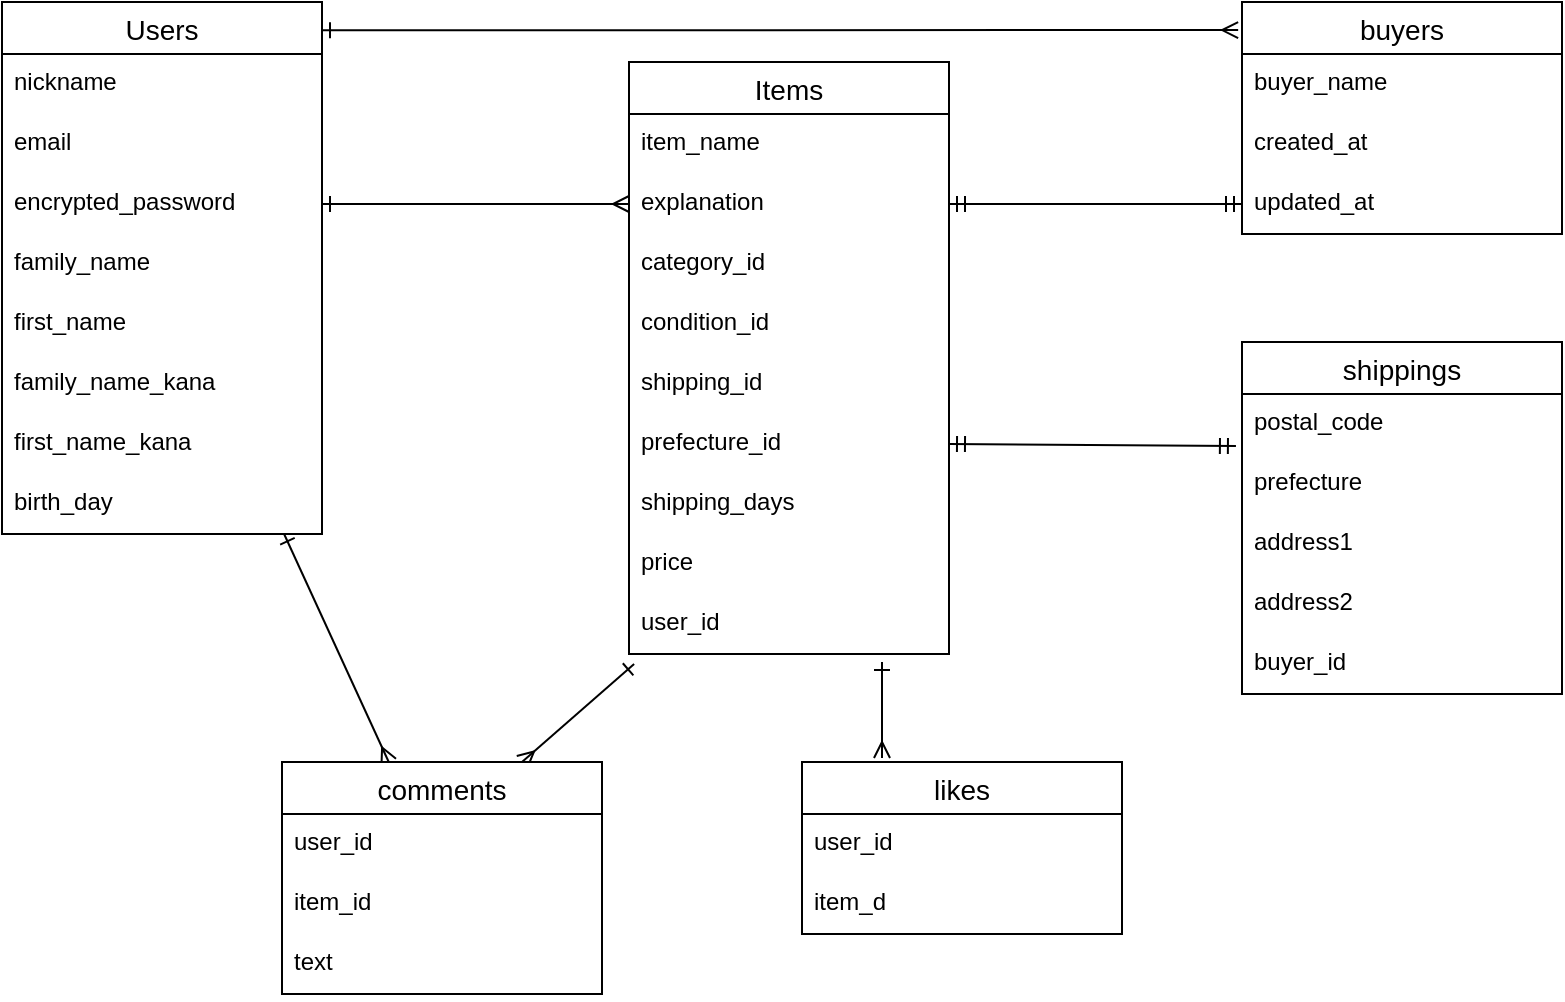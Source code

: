 <mxfile>
    <diagram id="jhZsYmTOxp8CkWicM69A" name="ページ1">
        <mxGraphModel dx="973" dy="675" grid="1" gridSize="10" guides="1" tooltips="1" connect="1" arrows="1" fold="1" page="1" pageScale="1" pageWidth="827" pageHeight="1169" math="0" shadow="0">
            <root>
                <mxCell id="0"/>
                <mxCell id="1" parent="0"/>
                <mxCell id="j4iJrOFFMbPtkqWevdZg-61" style="edgeStyle=none;html=1;startArrow=ERone;startFill=0;endArrow=ERmany;endFill=0;" edge="1" parent="1" source="j4iJrOFFMbPtkqWevdZg-1" target="j4iJrOFFMbPtkqWevdZg-38">
                    <mxGeometry relative="1" as="geometry"/>
                </mxCell>
                <mxCell id="j4iJrOFFMbPtkqWevdZg-73" style="edgeStyle=none;html=1;startArrow=ERone;startFill=0;endArrow=ERmany;endFill=0;exitX=1;exitY=0.053;exitDx=0;exitDy=0;exitPerimeter=0;entryX=-0.012;entryY=0.121;entryDx=0;entryDy=0;entryPerimeter=0;" edge="1" parent="1" source="j4iJrOFFMbPtkqWevdZg-1" target="j4iJrOFFMbPtkqWevdZg-23">
                    <mxGeometry relative="1" as="geometry">
                        <mxPoint x="630" y="24" as="targetPoint"/>
                    </mxGeometry>
                </mxCell>
                <mxCell id="j4iJrOFFMbPtkqWevdZg-1" value="Users" style="swimlane;fontStyle=0;childLayout=stackLayout;horizontal=1;startSize=26;horizontalStack=0;resizeParent=1;resizeParentMax=0;resizeLast=0;collapsible=1;marginBottom=0;align=center;fontSize=14;" vertex="1" parent="1">
                    <mxGeometry x="20" y="10" width="160" height="266" as="geometry"/>
                </mxCell>
                <mxCell id="j4iJrOFFMbPtkqWevdZg-2" value="nickname" style="text;strokeColor=none;fillColor=none;spacingLeft=4;spacingRight=4;overflow=hidden;rotatable=0;points=[[0,0.5],[1,0.5]];portConstraint=eastwest;fontSize=12;" vertex="1" parent="j4iJrOFFMbPtkqWevdZg-1">
                    <mxGeometry y="26" width="160" height="30" as="geometry"/>
                </mxCell>
                <mxCell id="j4iJrOFFMbPtkqWevdZg-3" value="email" style="text;strokeColor=none;fillColor=none;spacingLeft=4;spacingRight=4;overflow=hidden;rotatable=0;points=[[0,0.5],[1,0.5]];portConstraint=eastwest;fontSize=12;" vertex="1" parent="j4iJrOFFMbPtkqWevdZg-1">
                    <mxGeometry y="56" width="160" height="30" as="geometry"/>
                </mxCell>
                <mxCell id="j4iJrOFFMbPtkqWevdZg-6" value="encrypted_password" style="text;strokeColor=none;fillColor=none;spacingLeft=4;spacingRight=4;overflow=hidden;rotatable=0;points=[[0,0.5],[1,0.5]];portConstraint=eastwest;fontSize=12;" vertex="1" parent="j4iJrOFFMbPtkqWevdZg-1">
                    <mxGeometry y="86" width="160" height="30" as="geometry"/>
                </mxCell>
                <mxCell id="j4iJrOFFMbPtkqWevdZg-9" value="family_name" style="text;strokeColor=none;fillColor=none;spacingLeft=4;spacingRight=4;overflow=hidden;rotatable=0;points=[[0,0.5],[1,0.5]];portConstraint=eastwest;fontSize=12;" vertex="1" parent="j4iJrOFFMbPtkqWevdZg-1">
                    <mxGeometry y="116" width="160" height="30" as="geometry"/>
                </mxCell>
                <mxCell id="j4iJrOFFMbPtkqWevdZg-7" value="first_name" style="text;strokeColor=none;fillColor=none;spacingLeft=4;spacingRight=4;overflow=hidden;rotatable=0;points=[[0,0.5],[1,0.5]];portConstraint=eastwest;fontSize=12;" vertex="1" parent="j4iJrOFFMbPtkqWevdZg-1">
                    <mxGeometry y="146" width="160" height="30" as="geometry"/>
                </mxCell>
                <mxCell id="j4iJrOFFMbPtkqWevdZg-11" value="family_name_kana" style="text;strokeColor=none;fillColor=none;spacingLeft=4;spacingRight=4;overflow=hidden;rotatable=0;points=[[0,0.5],[1,0.5]];portConstraint=eastwest;fontSize=12;" vertex="1" parent="j4iJrOFFMbPtkqWevdZg-1">
                    <mxGeometry y="176" width="160" height="30" as="geometry"/>
                </mxCell>
                <mxCell id="j4iJrOFFMbPtkqWevdZg-12" value="first_name_kana" style="text;strokeColor=none;fillColor=none;spacingLeft=4;spacingRight=4;overflow=hidden;rotatable=0;points=[[0,0.5],[1,0.5]];portConstraint=eastwest;fontSize=12;" vertex="1" parent="j4iJrOFFMbPtkqWevdZg-1">
                    <mxGeometry y="206" width="160" height="30" as="geometry"/>
                </mxCell>
                <mxCell id="j4iJrOFFMbPtkqWevdZg-8" value="birth_day" style="text;strokeColor=none;fillColor=none;spacingLeft=4;spacingRight=4;overflow=hidden;rotatable=0;points=[[0,0.5],[1,0.5]];portConstraint=eastwest;fontSize=12;" vertex="1" parent="j4iJrOFFMbPtkqWevdZg-1">
                    <mxGeometry y="236" width="160" height="30" as="geometry"/>
                </mxCell>
                <mxCell id="j4iJrOFFMbPtkqWevdZg-58" style="edgeStyle=none;html=1;entryX=0.75;entryY=0;entryDx=0;entryDy=0;startArrow=ERone;startFill=0;endArrow=ERmany;endFill=0;exitX=0.016;exitY=1.167;exitDx=0;exitDy=0;exitPerimeter=0;" edge="1" parent="1" source="j4iJrOFFMbPtkqWevdZg-63" target="j4iJrOFFMbPtkqWevdZg-38">
                    <mxGeometry relative="1" as="geometry">
                        <mxPoint x="340" y="310" as="sourcePoint"/>
                    </mxGeometry>
                </mxCell>
                <mxCell id="j4iJrOFFMbPtkqWevdZg-14" value="Items" style="swimlane;fontStyle=0;childLayout=stackLayout;horizontal=1;startSize=26;horizontalStack=0;resizeParent=1;resizeParentMax=0;resizeLast=0;collapsible=1;marginBottom=0;align=center;fontSize=14;" vertex="1" parent="1">
                    <mxGeometry x="333.5" y="40" width="160" height="296" as="geometry"/>
                </mxCell>
                <mxCell id="j4iJrOFFMbPtkqWevdZg-15" value="item_name" style="text;strokeColor=none;fillColor=none;spacingLeft=4;spacingRight=4;overflow=hidden;rotatable=0;points=[[0,0.5],[1,0.5]];portConstraint=eastwest;fontSize=12;" vertex="1" parent="j4iJrOFFMbPtkqWevdZg-14">
                    <mxGeometry y="26" width="160" height="30" as="geometry"/>
                </mxCell>
                <mxCell id="j4iJrOFFMbPtkqWevdZg-18" value="explanation" style="text;strokeColor=none;fillColor=none;spacingLeft=4;spacingRight=4;overflow=hidden;rotatable=0;points=[[0,0.5],[1,0.5]];portConstraint=eastwest;fontSize=12;" vertex="1" parent="j4iJrOFFMbPtkqWevdZg-14">
                    <mxGeometry y="56" width="160" height="30" as="geometry"/>
                </mxCell>
                <mxCell id="j4iJrOFFMbPtkqWevdZg-20" value="category_id" style="text;strokeColor=none;fillColor=none;spacingLeft=4;spacingRight=4;overflow=hidden;rotatable=0;points=[[0,0.5],[1,0.5]];portConstraint=eastwest;fontSize=12;" vertex="1" parent="j4iJrOFFMbPtkqWevdZg-14">
                    <mxGeometry y="86" width="160" height="30" as="geometry"/>
                </mxCell>
                <mxCell id="j4iJrOFFMbPtkqWevdZg-22" value="condition_id" style="text;strokeColor=none;fillColor=none;spacingLeft=4;spacingRight=4;overflow=hidden;rotatable=0;points=[[0,0.5],[1,0.5]];portConstraint=eastwest;fontSize=12;" vertex="1" parent="j4iJrOFFMbPtkqWevdZg-14">
                    <mxGeometry y="116" width="160" height="30" as="geometry"/>
                </mxCell>
                <mxCell id="j4iJrOFFMbPtkqWevdZg-21" value="shipping_id" style="text;strokeColor=none;fillColor=none;spacingLeft=4;spacingRight=4;overflow=hidden;rotatable=0;points=[[0,0.5],[1,0.5]];portConstraint=eastwest;fontSize=12;" vertex="1" parent="j4iJrOFFMbPtkqWevdZg-14">
                    <mxGeometry y="146" width="160" height="30" as="geometry"/>
                </mxCell>
                <mxCell id="j4iJrOFFMbPtkqWevdZg-19" value="prefecture_id" style="text;strokeColor=none;fillColor=none;spacingLeft=4;spacingRight=4;overflow=hidden;rotatable=0;points=[[0,0.5],[1,0.5]];portConstraint=eastwest;fontSize=12;" vertex="1" parent="j4iJrOFFMbPtkqWevdZg-14">
                    <mxGeometry y="176" width="160" height="30" as="geometry"/>
                </mxCell>
                <mxCell id="j4iJrOFFMbPtkqWevdZg-16" value="shipping_days" style="text;strokeColor=none;fillColor=none;spacingLeft=4;spacingRight=4;overflow=hidden;rotatable=0;points=[[0,0.5],[1,0.5]];portConstraint=eastwest;fontSize=12;" vertex="1" parent="j4iJrOFFMbPtkqWevdZg-14">
                    <mxGeometry y="206" width="160" height="30" as="geometry"/>
                </mxCell>
                <mxCell id="j4iJrOFFMbPtkqWevdZg-17" value="price" style="text;strokeColor=none;fillColor=none;spacingLeft=4;spacingRight=4;overflow=hidden;rotatable=0;points=[[0,0.5],[1,0.5]];portConstraint=eastwest;fontSize=12;" vertex="1" parent="j4iJrOFFMbPtkqWevdZg-14">
                    <mxGeometry y="236" width="160" height="30" as="geometry"/>
                </mxCell>
                <mxCell id="j4iJrOFFMbPtkqWevdZg-63" value="user_id" style="text;strokeColor=none;fillColor=none;spacingLeft=4;spacingRight=4;overflow=hidden;rotatable=0;points=[[0,0.5],[1,0.5]];portConstraint=eastwest;fontSize=12;" vertex="1" parent="j4iJrOFFMbPtkqWevdZg-14">
                    <mxGeometry y="266" width="160" height="30" as="geometry"/>
                </mxCell>
                <mxCell id="j4iJrOFFMbPtkqWevdZg-23" value="buyers" style="swimlane;fontStyle=0;childLayout=stackLayout;horizontal=1;startSize=26;horizontalStack=0;resizeParent=1;resizeParentMax=0;resizeLast=0;collapsible=1;marginBottom=0;align=center;fontSize=14;" vertex="1" parent="1">
                    <mxGeometry x="640" y="10" width="160" height="116" as="geometry"/>
                </mxCell>
                <mxCell id="j4iJrOFFMbPtkqWevdZg-24" value="buyer_name" style="text;strokeColor=none;fillColor=none;spacingLeft=4;spacingRight=4;overflow=hidden;rotatable=0;points=[[0,0.5],[1,0.5]];portConstraint=eastwest;fontSize=12;" vertex="1" parent="j4iJrOFFMbPtkqWevdZg-23">
                    <mxGeometry y="26" width="160" height="30" as="geometry"/>
                </mxCell>
                <mxCell id="j4iJrOFFMbPtkqWevdZg-33" value="created_at" style="text;strokeColor=none;fillColor=none;spacingLeft=4;spacingRight=4;overflow=hidden;rotatable=0;points=[[0,0.5],[1,0.5]];portConstraint=eastwest;fontSize=12;" vertex="1" parent="j4iJrOFFMbPtkqWevdZg-23">
                    <mxGeometry y="56" width="160" height="30" as="geometry"/>
                </mxCell>
                <mxCell id="j4iJrOFFMbPtkqWevdZg-26" value="updated_at" style="text;strokeColor=none;fillColor=none;spacingLeft=4;spacingRight=4;overflow=hidden;rotatable=0;points=[[0,0.5],[1,0.5]];portConstraint=eastwest;fontSize=12;" vertex="1" parent="j4iJrOFFMbPtkqWevdZg-23">
                    <mxGeometry y="86" width="160" height="30" as="geometry"/>
                </mxCell>
                <mxCell id="j4iJrOFFMbPtkqWevdZg-34" value="likes" style="swimlane;fontStyle=0;childLayout=stackLayout;horizontal=1;startSize=26;horizontalStack=0;resizeParent=1;resizeParentMax=0;resizeLast=0;collapsible=1;marginBottom=0;align=center;fontSize=14;" vertex="1" parent="1">
                    <mxGeometry x="420" y="390" width="160" height="86" as="geometry"/>
                </mxCell>
                <mxCell id="j4iJrOFFMbPtkqWevdZg-35" value="user_id" style="text;strokeColor=none;fillColor=none;spacingLeft=4;spacingRight=4;overflow=hidden;rotatable=0;points=[[0,0.5],[1,0.5]];portConstraint=eastwest;fontSize=12;" vertex="1" parent="j4iJrOFFMbPtkqWevdZg-34">
                    <mxGeometry y="26" width="160" height="30" as="geometry"/>
                </mxCell>
                <mxCell id="j4iJrOFFMbPtkqWevdZg-36" value="item_d&#10;" style="text;strokeColor=none;fillColor=none;spacingLeft=4;spacingRight=4;overflow=hidden;rotatable=0;points=[[0,0.5],[1,0.5]];portConstraint=eastwest;fontSize=12;" vertex="1" parent="j4iJrOFFMbPtkqWevdZg-34">
                    <mxGeometry y="56" width="160" height="30" as="geometry"/>
                </mxCell>
                <mxCell id="j4iJrOFFMbPtkqWevdZg-38" value="comments" style="swimlane;fontStyle=0;childLayout=stackLayout;horizontal=1;startSize=26;horizontalStack=0;resizeParent=1;resizeParentMax=0;resizeLast=0;collapsible=1;marginBottom=0;align=center;fontSize=14;" vertex="1" parent="1">
                    <mxGeometry x="160" y="390" width="160" height="116" as="geometry"/>
                </mxCell>
                <mxCell id="j4iJrOFFMbPtkqWevdZg-39" value="user_id" style="text;strokeColor=none;fillColor=none;spacingLeft=4;spacingRight=4;overflow=hidden;rotatable=0;points=[[0,0.5],[1,0.5]];portConstraint=eastwest;fontSize=12;" vertex="1" parent="j4iJrOFFMbPtkqWevdZg-38">
                    <mxGeometry y="26" width="160" height="30" as="geometry"/>
                </mxCell>
                <mxCell id="j4iJrOFFMbPtkqWevdZg-40" value="item_id" style="text;strokeColor=none;fillColor=none;spacingLeft=4;spacingRight=4;overflow=hidden;rotatable=0;points=[[0,0.5],[1,0.5]];portConstraint=eastwest;fontSize=12;" vertex="1" parent="j4iJrOFFMbPtkqWevdZg-38">
                    <mxGeometry y="56" width="160" height="30" as="geometry"/>
                </mxCell>
                <mxCell id="j4iJrOFFMbPtkqWevdZg-41" value="text" style="text;strokeColor=none;fillColor=none;spacingLeft=4;spacingRight=4;overflow=hidden;rotatable=0;points=[[0,0.5],[1,0.5]];portConstraint=eastwest;fontSize=12;" vertex="1" parent="j4iJrOFFMbPtkqWevdZg-38">
                    <mxGeometry y="86" width="160" height="30" as="geometry"/>
                </mxCell>
                <mxCell id="j4iJrOFFMbPtkqWevdZg-43" style="edgeStyle=none;html=1;exitX=1;exitY=0.5;exitDx=0;exitDy=0;entryX=0;entryY=0.5;entryDx=0;entryDy=0;endArrow=ERmany;endFill=0;startArrow=ERone;startFill=0;" edge="1" parent="1" source="j4iJrOFFMbPtkqWevdZg-6" target="j4iJrOFFMbPtkqWevdZg-18">
                    <mxGeometry relative="1" as="geometry"/>
                </mxCell>
                <mxCell id="j4iJrOFFMbPtkqWevdZg-59" style="edgeStyle=none;html=1;entryX=0.75;entryY=0;entryDx=0;entryDy=0;startArrow=ERone;startFill=0;endArrow=ERmany;endFill=0;" edge="1" parent="1">
                    <mxGeometry relative="1" as="geometry">
                        <mxPoint x="460" y="340" as="sourcePoint"/>
                        <mxPoint x="460" y="387.99" as="targetPoint"/>
                    </mxGeometry>
                </mxCell>
                <mxCell id="j4iJrOFFMbPtkqWevdZg-60" style="edgeStyle=none;html=1;exitX=1;exitY=0.5;exitDx=0;exitDy=0;entryX=0;entryY=0.5;entryDx=0;entryDy=0;startArrow=ERmandOne;startFill=0;endArrow=ERmandOne;endFill=0;" edge="1" parent="1" source="j4iJrOFFMbPtkqWevdZg-18" target="j4iJrOFFMbPtkqWevdZg-26">
                    <mxGeometry relative="1" as="geometry">
                        <mxPoint x="640" y="81" as="targetPoint"/>
                    </mxGeometry>
                </mxCell>
                <mxCell id="j4iJrOFFMbPtkqWevdZg-64" value="shippings" style="swimlane;fontStyle=0;childLayout=stackLayout;horizontal=1;startSize=26;horizontalStack=0;resizeParent=1;resizeParentMax=0;resizeLast=0;collapsible=1;marginBottom=0;align=center;fontSize=14;" vertex="1" parent="1">
                    <mxGeometry x="640" y="180" width="160" height="176" as="geometry"/>
                </mxCell>
                <mxCell id="j4iJrOFFMbPtkqWevdZg-65" value="postal_code" style="text;strokeColor=none;fillColor=none;spacingLeft=4;spacingRight=4;overflow=hidden;rotatable=0;points=[[0,0.5],[1,0.5]];portConstraint=eastwest;fontSize=12;" vertex="1" parent="j4iJrOFFMbPtkqWevdZg-64">
                    <mxGeometry y="26" width="160" height="30" as="geometry"/>
                </mxCell>
                <mxCell id="j4iJrOFFMbPtkqWevdZg-66" value="prefecture" style="text;strokeColor=none;fillColor=none;spacingLeft=4;spacingRight=4;overflow=hidden;rotatable=0;points=[[0,0.5],[1,0.5]];portConstraint=eastwest;fontSize=12;" vertex="1" parent="j4iJrOFFMbPtkqWevdZg-64">
                    <mxGeometry y="56" width="160" height="30" as="geometry"/>
                </mxCell>
                <mxCell id="j4iJrOFFMbPtkqWevdZg-67" value="address1" style="text;strokeColor=none;fillColor=none;spacingLeft=4;spacingRight=4;overflow=hidden;rotatable=0;points=[[0,0.5],[1,0.5]];portConstraint=eastwest;fontSize=12;" vertex="1" parent="j4iJrOFFMbPtkqWevdZg-64">
                    <mxGeometry y="86" width="160" height="30" as="geometry"/>
                </mxCell>
                <mxCell id="j4iJrOFFMbPtkqWevdZg-70" value="address2" style="text;strokeColor=none;fillColor=none;spacingLeft=4;spacingRight=4;overflow=hidden;rotatable=0;points=[[0,0.5],[1,0.5]];portConstraint=eastwest;fontSize=12;" vertex="1" parent="j4iJrOFFMbPtkqWevdZg-64">
                    <mxGeometry y="116" width="160" height="30" as="geometry"/>
                </mxCell>
                <mxCell id="j4iJrOFFMbPtkqWevdZg-69" value="buyer_id" style="text;strokeColor=none;fillColor=none;spacingLeft=4;spacingRight=4;overflow=hidden;rotatable=0;points=[[0,0.5],[1,0.5]];portConstraint=eastwest;fontSize=12;" vertex="1" parent="j4iJrOFFMbPtkqWevdZg-64">
                    <mxGeometry y="146" width="160" height="30" as="geometry"/>
                </mxCell>
                <mxCell id="j4iJrOFFMbPtkqWevdZg-72" style="edgeStyle=none;html=1;exitX=1;exitY=0.5;exitDx=0;exitDy=0;startArrow=ERmandOne;startFill=0;endArrow=ERmandOne;endFill=0;entryX=-0.019;entryY=0.867;entryDx=0;entryDy=0;entryPerimeter=0;" edge="1" parent="1" source="j4iJrOFFMbPtkqWevdZg-19" target="j4iJrOFFMbPtkqWevdZg-65">
                    <mxGeometry relative="1" as="geometry">
                        <mxPoint x="630" y="231" as="targetPoint"/>
                    </mxGeometry>
                </mxCell>
            </root>
        </mxGraphModel>
    </diagram>
</mxfile>